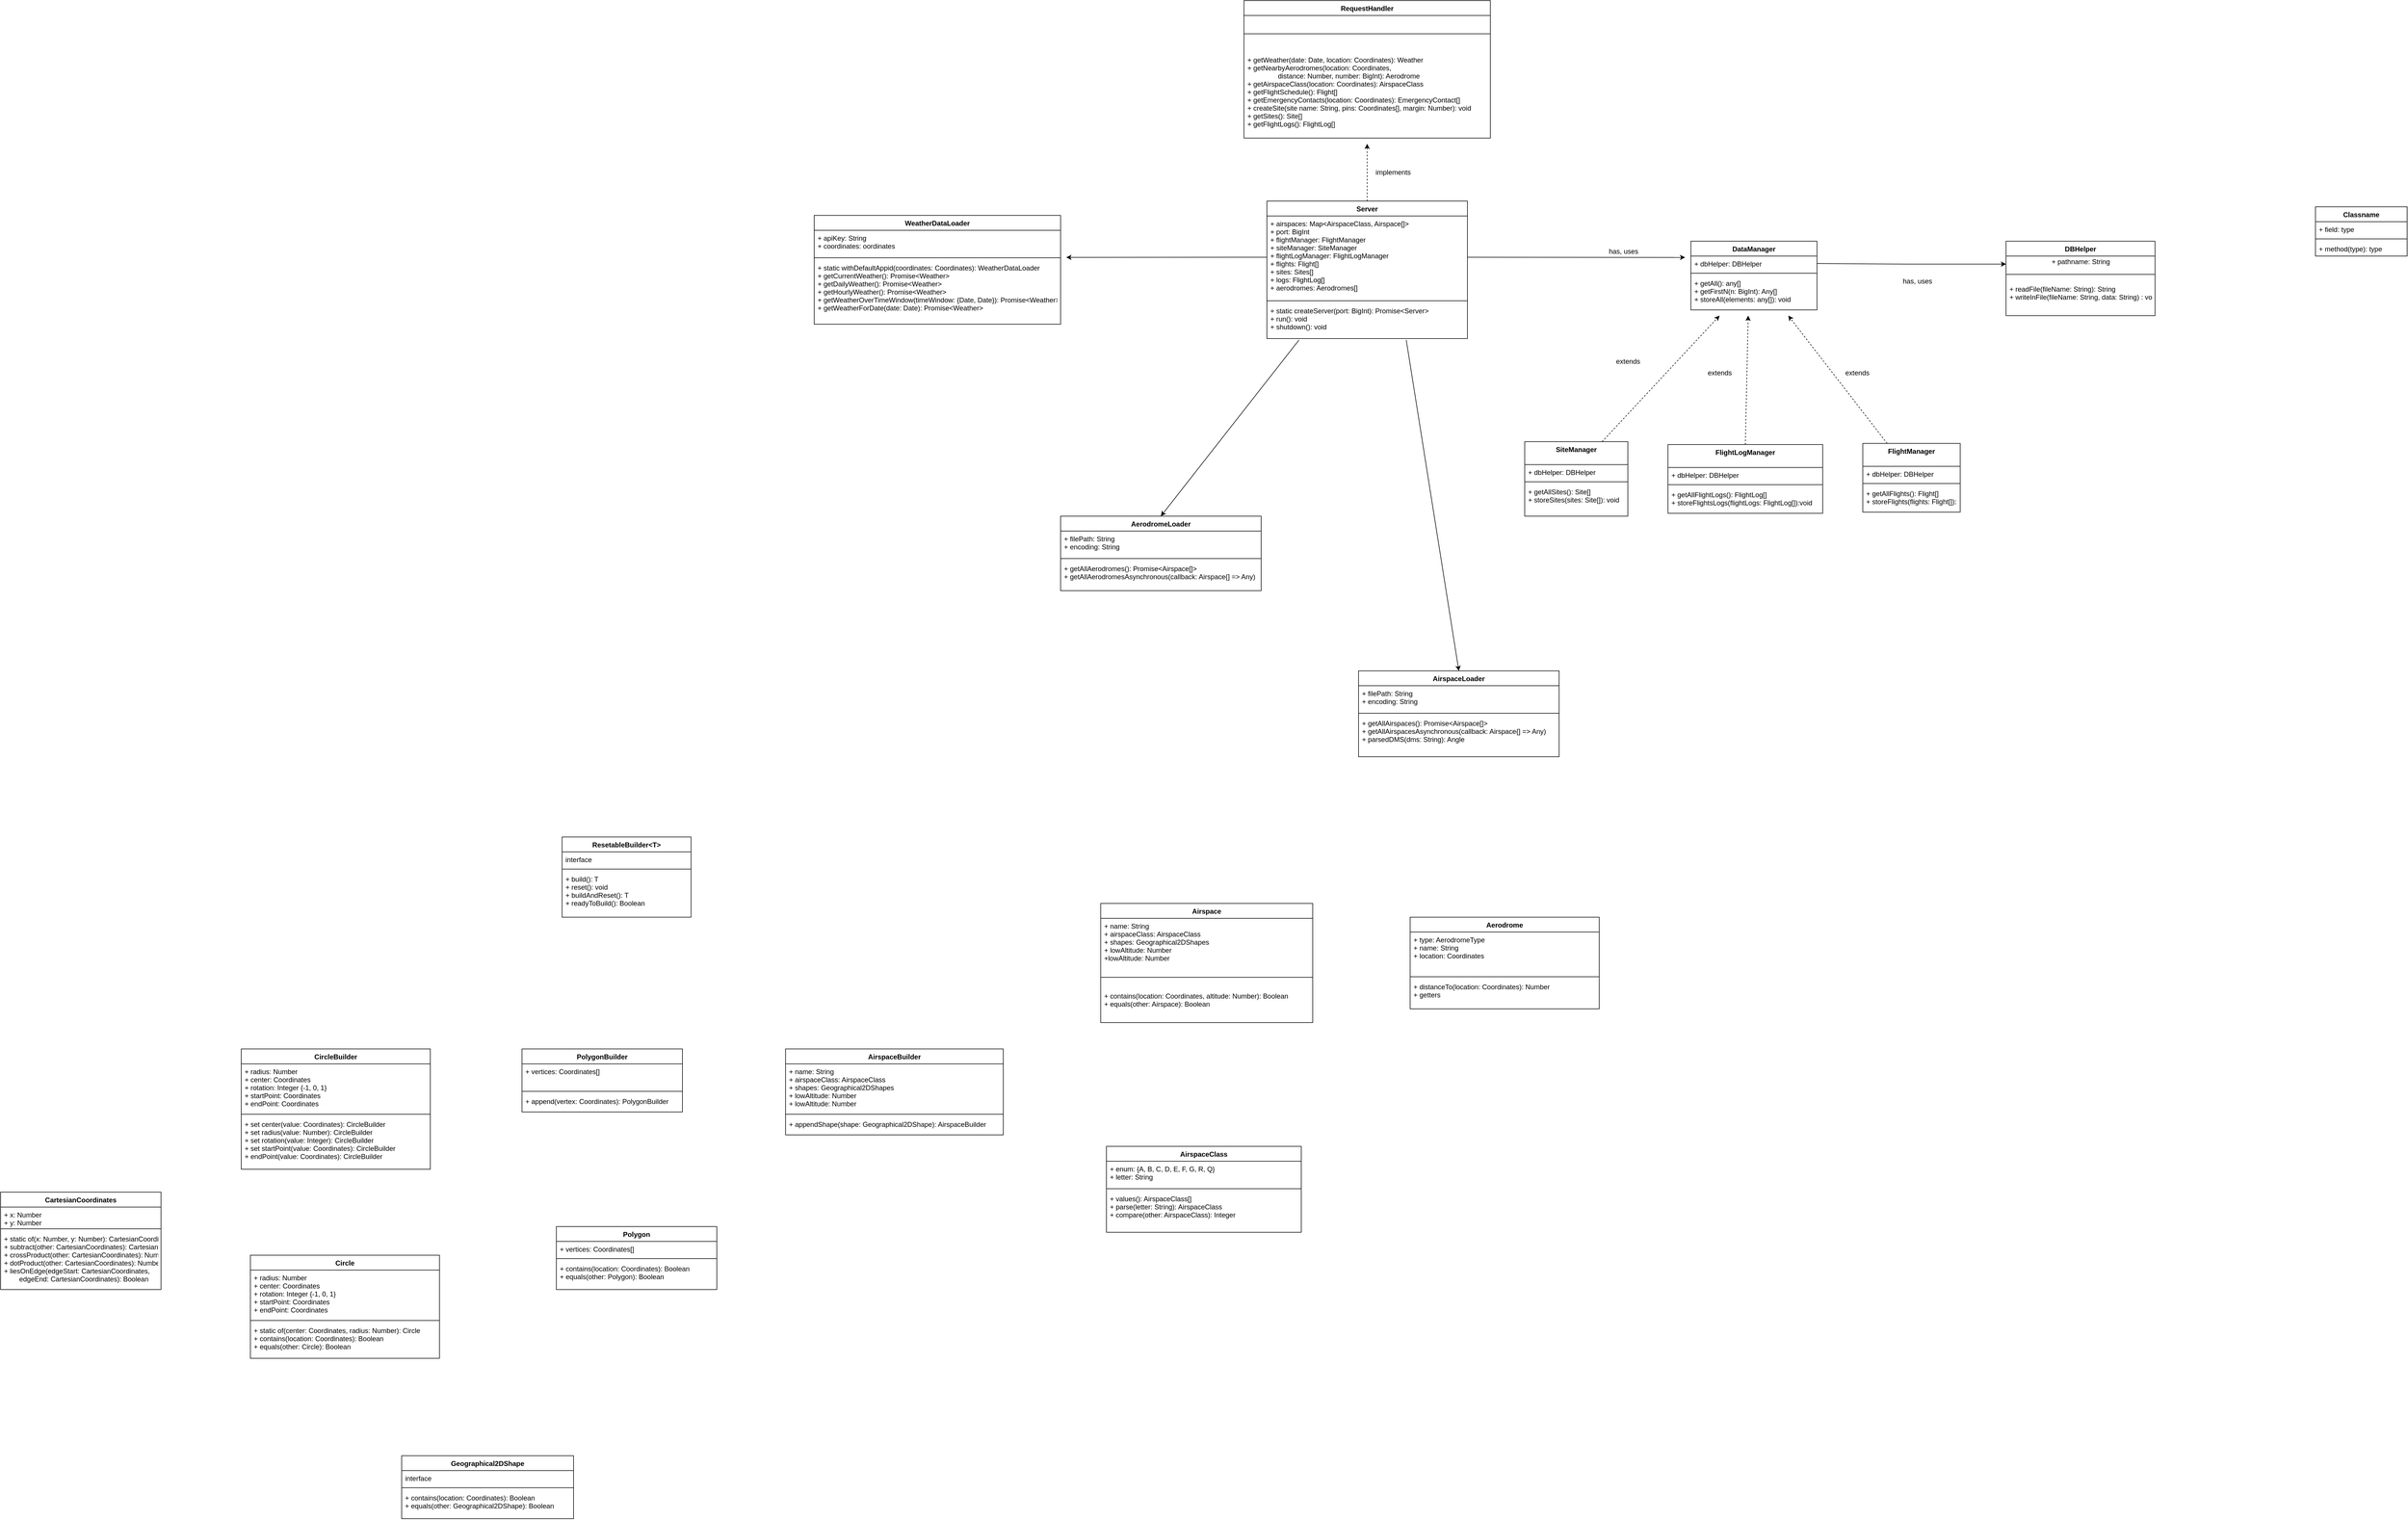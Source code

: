 <mxfile version="17.2.2" type="github">
  <diagram id="C5RBs43oDa-KdzZeNtuy" name="Page-1">
    <mxGraphModel dx="3255" dy="1136" grid="1" gridSize="10" guides="1" tooltips="1" connect="1" arrows="1" fold="1" page="1" pageScale="1" pageWidth="827" pageHeight="1169" math="0" shadow="0">
      <root>
        <mxCell id="WIyWlLk6GJQsqaUBKTNV-0" />
        <mxCell id="WIyWlLk6GJQsqaUBKTNV-1" parent="WIyWlLk6GJQsqaUBKTNV-0" />
        <mxCell id="lrnJ2G7k063MCXL8fDlo-37" value="RequestHandler" style="swimlane;fontStyle=1;align=center;verticalAlign=top;childLayout=stackLayout;horizontal=1;startSize=26;horizontalStack=0;resizeParent=1;resizeParentMax=0;resizeLast=0;collapsible=1;marginBottom=0;" vertex="1" parent="WIyWlLk6GJQsqaUBKTNV-1">
          <mxGeometry x="80" y="40" width="430" height="240" as="geometry" />
        </mxCell>
        <mxCell id="lrnJ2G7k063MCXL8fDlo-39" value="" style="line;strokeWidth=1;fillColor=none;align=left;verticalAlign=middle;spacingTop=-1;spacingLeft=3;spacingRight=3;rotatable=0;labelPosition=right;points=[];portConstraint=eastwest;" vertex="1" parent="lrnJ2G7k063MCXL8fDlo-37">
          <mxGeometry y="26" width="430" height="64" as="geometry" />
        </mxCell>
        <mxCell id="lrnJ2G7k063MCXL8fDlo-40" value="+ getWeather(date: Date, location: Coordinates): Weather&#xa;+ getNearbyAerodromes(location: Coordinates, &#xa;                distance: Number, number: BigInt): Aerodrome&#xa;+ getAirspaceClass(location: Coordinates): AirspaceClass&#xa;+ getFlightSchedule(): Flight[]&#xa;+ getEmergencyContacts(location: Coordinates): EmergencyContact[]&#xa;+ createSite(site name: String, pins: Coordinates[], margin: Number): void&#xa;+ getSites(): Site[]&#xa;+ getFlightLogs(): FlightLog[]" style="text;strokeColor=none;fillColor=none;align=left;verticalAlign=top;spacingLeft=4;spacingRight=4;overflow=hidden;rotatable=0;points=[[0,0.5],[1,0.5]];portConstraint=eastwest;" vertex="1" parent="lrnJ2G7k063MCXL8fDlo-37">
          <mxGeometry y="90" width="430" height="150" as="geometry" />
        </mxCell>
        <mxCell id="lrnJ2G7k063MCXL8fDlo-46" style="edgeStyle=orthogonalEdgeStyle;rounded=0;orthogonalLoop=1;jettySize=auto;html=1;exitX=0.5;exitY=0;exitDx=0;exitDy=0;dashed=1;" edge="1" parent="WIyWlLk6GJQsqaUBKTNV-1" source="lrnJ2G7k063MCXL8fDlo-41">
          <mxGeometry relative="1" as="geometry">
            <mxPoint x="295" y="290" as="targetPoint" />
          </mxGeometry>
        </mxCell>
        <mxCell id="lrnJ2G7k063MCXL8fDlo-41" value="Server" style="swimlane;fontStyle=1;align=center;verticalAlign=top;childLayout=stackLayout;horizontal=1;startSize=26;horizontalStack=0;resizeParent=1;resizeParentMax=0;resizeLast=0;collapsible=1;marginBottom=0;" vertex="1" parent="WIyWlLk6GJQsqaUBKTNV-1">
          <mxGeometry x="120" y="390" width="350" height="240" as="geometry" />
        </mxCell>
        <mxCell id="lrnJ2G7k063MCXL8fDlo-42" value="+ airspaces: Map&lt;AirspaceClass, Airspace[]&gt;&#xa;+ port: BigInt&#xa;+ flightManager: FlightManager&#xa;+ siteManager: SiteManager&#xa;+ flightLogManager: FlightLogManager&#xa;+ flights: Flight[]&#xa;+ sites: Sites[]&#xa;+ logs: FlightLog[]&#xa;+ aerodromes: Aerodromes[]" style="text;strokeColor=none;fillColor=none;align=left;verticalAlign=top;spacingLeft=4;spacingRight=4;overflow=hidden;rotatable=0;points=[[0,0.5],[1,0.5]];portConstraint=eastwest;" vertex="1" parent="lrnJ2G7k063MCXL8fDlo-41">
          <mxGeometry y="26" width="350" height="144" as="geometry" />
        </mxCell>
        <mxCell id="lrnJ2G7k063MCXL8fDlo-43" value="" style="line;strokeWidth=1;fillColor=none;align=left;verticalAlign=middle;spacingTop=-1;spacingLeft=3;spacingRight=3;rotatable=0;labelPosition=right;points=[];portConstraint=eastwest;" vertex="1" parent="lrnJ2G7k063MCXL8fDlo-41">
          <mxGeometry y="170" width="350" height="8" as="geometry" />
        </mxCell>
        <mxCell id="lrnJ2G7k063MCXL8fDlo-44" value="+ static createServer(port: BigInt): Promise&lt;Server&gt;&#xa;+ run(): void&#xa;+ shutdown(): void" style="text;strokeColor=none;fillColor=none;align=left;verticalAlign=top;spacingLeft=4;spacingRight=4;overflow=hidden;rotatable=0;points=[[0,0.5],[1,0.5]];portConstraint=eastwest;" vertex="1" parent="lrnJ2G7k063MCXL8fDlo-41">
          <mxGeometry y="178" width="350" height="62" as="geometry" />
        </mxCell>
        <mxCell id="lrnJ2G7k063MCXL8fDlo-47" value="implements" style="text;html=1;align=center;verticalAlign=middle;resizable=0;points=[];autosize=1;strokeColor=none;fillColor=none;" vertex="1" parent="WIyWlLk6GJQsqaUBKTNV-1">
          <mxGeometry x="300" y="330" width="80" height="20" as="geometry" />
        </mxCell>
        <mxCell id="lrnJ2G7k063MCXL8fDlo-101" style="edgeStyle=none;rounded=0;orthogonalLoop=1;jettySize=auto;html=1;exitX=0.75;exitY=0;exitDx=0;exitDy=0;elbow=vertical;dashed=1;" edge="1" parent="WIyWlLk6GJQsqaUBKTNV-1" source="lrnJ2G7k063MCXL8fDlo-48">
          <mxGeometry relative="1" as="geometry">
            <mxPoint x="910" y="590" as="targetPoint" />
          </mxGeometry>
        </mxCell>
        <mxCell id="lrnJ2G7k063MCXL8fDlo-48" value="SiteManager" style="swimlane;fontStyle=1;align=center;verticalAlign=top;childLayout=stackLayout;horizontal=1;startSize=40;horizontalStack=0;resizeParent=1;resizeParentMax=0;resizeLast=0;collapsible=1;marginBottom=0;" vertex="1" parent="WIyWlLk6GJQsqaUBKTNV-1">
          <mxGeometry x="570" y="810" width="180" height="130" as="geometry" />
        </mxCell>
        <mxCell id="lrnJ2G7k063MCXL8fDlo-49" value="+ dbHelper: DBHelper" style="text;strokeColor=none;fillColor=none;align=left;verticalAlign=top;spacingLeft=4;spacingRight=4;overflow=hidden;rotatable=0;points=[[0,0.5],[1,0.5]];portConstraint=eastwest;" vertex="1" parent="lrnJ2G7k063MCXL8fDlo-48">
          <mxGeometry y="40" width="180" height="26" as="geometry" />
        </mxCell>
        <mxCell id="lrnJ2G7k063MCXL8fDlo-50" value="" style="line;strokeWidth=1;fillColor=none;align=left;verticalAlign=middle;spacingTop=-1;spacingLeft=3;spacingRight=3;rotatable=0;labelPosition=right;points=[];portConstraint=eastwest;" vertex="1" parent="lrnJ2G7k063MCXL8fDlo-48">
          <mxGeometry y="66" width="180" height="8" as="geometry" />
        </mxCell>
        <mxCell id="lrnJ2G7k063MCXL8fDlo-51" value="+ getAllSites(): Site[]&#xa;+ storeSites(sites: Site[]): void" style="text;strokeColor=none;fillColor=none;align=left;verticalAlign=top;spacingLeft=4;spacingRight=4;overflow=hidden;rotatable=0;points=[[0,0.5],[1,0.5]];portConstraint=eastwest;" vertex="1" parent="lrnJ2G7k063MCXL8fDlo-48">
          <mxGeometry y="74" width="180" height="56" as="geometry" />
        </mxCell>
        <mxCell id="lrnJ2G7k063MCXL8fDlo-103" style="edgeStyle=none;rounded=0;orthogonalLoop=1;jettySize=auto;html=1;exitX=0.25;exitY=0;exitDx=0;exitDy=0;dashed=1;elbow=vertical;" edge="1" parent="WIyWlLk6GJQsqaUBKTNV-1" source="lrnJ2G7k063MCXL8fDlo-57">
          <mxGeometry relative="1" as="geometry">
            <mxPoint x="1030" y="590" as="targetPoint" />
          </mxGeometry>
        </mxCell>
        <mxCell id="lrnJ2G7k063MCXL8fDlo-57" value="FlightManager" style="swimlane;fontStyle=1;align=center;verticalAlign=top;childLayout=stackLayout;horizontal=1;startSize=40;horizontalStack=0;resizeParent=1;resizeParentMax=0;resizeLast=0;collapsible=1;marginBottom=0;" vertex="1" parent="WIyWlLk6GJQsqaUBKTNV-1">
          <mxGeometry x="1160" y="813" width="170" height="120" as="geometry" />
        </mxCell>
        <mxCell id="lrnJ2G7k063MCXL8fDlo-58" value="+ dbHelper: DBHelper" style="text;strokeColor=none;fillColor=none;align=left;verticalAlign=top;spacingLeft=4;spacingRight=4;overflow=hidden;rotatable=0;points=[[0,0.5],[1,0.5]];portConstraint=eastwest;" vertex="1" parent="lrnJ2G7k063MCXL8fDlo-57">
          <mxGeometry y="40" width="170" height="26" as="geometry" />
        </mxCell>
        <mxCell id="lrnJ2G7k063MCXL8fDlo-59" value="" style="line;strokeWidth=1;fillColor=none;align=left;verticalAlign=middle;spacingTop=-1;spacingLeft=3;spacingRight=3;rotatable=0;labelPosition=right;points=[];portConstraint=eastwest;" vertex="1" parent="lrnJ2G7k063MCXL8fDlo-57">
          <mxGeometry y="66" width="170" height="8" as="geometry" />
        </mxCell>
        <mxCell id="lrnJ2G7k063MCXL8fDlo-60" value="+ getAllFlights(): Flight[]&#xa;+ storeFlights(flights: Flight[]): void" style="text;strokeColor=none;fillColor=none;align=left;verticalAlign=top;spacingLeft=4;spacingRight=4;overflow=hidden;rotatable=0;points=[[0,0.5],[1,0.5]];portConstraint=eastwest;" vertex="1" parent="lrnJ2G7k063MCXL8fDlo-57">
          <mxGeometry y="74" width="170" height="46" as="geometry" />
        </mxCell>
        <mxCell id="lrnJ2G7k063MCXL8fDlo-102" style="edgeStyle=none;rounded=0;orthogonalLoop=1;jettySize=auto;html=1;exitX=0.5;exitY=0;exitDx=0;exitDy=0;dashed=1;elbow=vertical;" edge="1" parent="WIyWlLk6GJQsqaUBKTNV-1" source="lrnJ2G7k063MCXL8fDlo-63">
          <mxGeometry relative="1" as="geometry">
            <mxPoint x="960" y="590" as="targetPoint" />
          </mxGeometry>
        </mxCell>
        <mxCell id="lrnJ2G7k063MCXL8fDlo-63" value="FlightLogManager" style="swimlane;fontStyle=1;align=center;verticalAlign=top;childLayout=stackLayout;horizontal=1;startSize=40;horizontalStack=0;resizeParent=1;resizeParentMax=0;resizeLast=0;collapsible=1;marginBottom=0;" vertex="1" parent="WIyWlLk6GJQsqaUBKTNV-1">
          <mxGeometry x="820" y="815" width="270" height="120" as="geometry" />
        </mxCell>
        <mxCell id="lrnJ2G7k063MCXL8fDlo-64" value="+ dbHelper: DBHelper" style="text;strokeColor=none;fillColor=none;align=left;verticalAlign=top;spacingLeft=4;spacingRight=4;overflow=hidden;rotatable=0;points=[[0,0.5],[1,0.5]];portConstraint=eastwest;" vertex="1" parent="lrnJ2G7k063MCXL8fDlo-63">
          <mxGeometry y="40" width="270" height="26" as="geometry" />
        </mxCell>
        <mxCell id="lrnJ2G7k063MCXL8fDlo-65" value="" style="line;strokeWidth=1;fillColor=none;align=left;verticalAlign=middle;spacingTop=-1;spacingLeft=3;spacingRight=3;rotatable=0;labelPosition=right;points=[];portConstraint=eastwest;" vertex="1" parent="lrnJ2G7k063MCXL8fDlo-63">
          <mxGeometry y="66" width="270" height="8" as="geometry" />
        </mxCell>
        <mxCell id="lrnJ2G7k063MCXL8fDlo-66" value="+ getAllFlightLogs(): FlightLog[]&#xa;+ storeFlightsLogs(flightLogs: FlightLog[]):void" style="text;strokeColor=none;fillColor=none;align=left;verticalAlign=top;spacingLeft=4;spacingRight=4;overflow=hidden;rotatable=0;points=[[0,0.5],[1,0.5]];portConstraint=eastwest;" vertex="1" parent="lrnJ2G7k063MCXL8fDlo-63">
          <mxGeometry y="74" width="270" height="46" as="geometry" />
        </mxCell>
        <mxCell id="lrnJ2G7k063MCXL8fDlo-81" value="DBHelper" style="swimlane;fontStyle=1;align=center;verticalAlign=top;childLayout=stackLayout;horizontal=1;startSize=26;horizontalStack=0;resizeParent=1;resizeParentMax=0;resizeLast=0;collapsible=1;marginBottom=0;" vertex="1" parent="WIyWlLk6GJQsqaUBKTNV-1">
          <mxGeometry x="1410" y="460" width="260" height="130" as="geometry" />
        </mxCell>
        <mxCell id="lrnJ2G7k063MCXL8fDlo-125" value="+ pathname: String" style="text;html=1;align=center;verticalAlign=middle;resizable=0;points=[];autosize=1;strokeColor=none;fillColor=none;" vertex="1" parent="lrnJ2G7k063MCXL8fDlo-81">
          <mxGeometry y="26" width="260" height="20" as="geometry" />
        </mxCell>
        <mxCell id="lrnJ2G7k063MCXL8fDlo-83" value="" style="line;strokeWidth=1;fillColor=none;align=left;verticalAlign=middle;spacingTop=-1;spacingLeft=3;spacingRight=3;rotatable=0;labelPosition=right;points=[];portConstraint=eastwest;" vertex="1" parent="lrnJ2G7k063MCXL8fDlo-81">
          <mxGeometry y="46" width="260" height="24" as="geometry" />
        </mxCell>
        <mxCell id="lrnJ2G7k063MCXL8fDlo-84" value="+ readFile(fileName: String): String&#xa;+ writeInFile(fileName: String, data: String) : void" style="text;strokeColor=none;fillColor=none;align=left;verticalAlign=top;spacingLeft=4;spacingRight=4;overflow=hidden;rotatable=0;points=[[0,0.5],[1,0.5]];portConstraint=eastwest;" vertex="1" parent="lrnJ2G7k063MCXL8fDlo-81">
          <mxGeometry y="70" width="260" height="60" as="geometry" />
        </mxCell>
        <mxCell id="lrnJ2G7k063MCXL8fDlo-89" value="has, uses" style="text;html=1;align=center;verticalAlign=middle;resizable=0;points=[];autosize=1;strokeColor=none;fillColor=none;" vertex="1" parent="WIyWlLk6GJQsqaUBKTNV-1">
          <mxGeometry x="1220" y="520" width="70" height="20" as="geometry" />
        </mxCell>
        <mxCell id="lrnJ2G7k063MCXL8fDlo-95" value="DataManager" style="swimlane;fontStyle=1;align=center;verticalAlign=top;childLayout=stackLayout;horizontal=1;startSize=26;horizontalStack=0;resizeParent=1;resizeParentMax=0;resizeLast=0;collapsible=1;marginBottom=0;" vertex="1" parent="WIyWlLk6GJQsqaUBKTNV-1">
          <mxGeometry x="860" y="460" width="220" height="120" as="geometry" />
        </mxCell>
        <mxCell id="lrnJ2G7k063MCXL8fDlo-96" value="+ dbHelper: DBHelper" style="text;strokeColor=none;fillColor=none;align=left;verticalAlign=top;spacingLeft=4;spacingRight=4;overflow=hidden;rotatable=0;points=[[0,0.5],[1,0.5]];portConstraint=eastwest;" vertex="1" parent="lrnJ2G7k063MCXL8fDlo-95">
          <mxGeometry y="26" width="220" height="26" as="geometry" />
        </mxCell>
        <mxCell id="lrnJ2G7k063MCXL8fDlo-97" value="" style="line;strokeWidth=1;fillColor=none;align=left;verticalAlign=middle;spacingTop=-1;spacingLeft=3;spacingRight=3;rotatable=0;labelPosition=right;points=[];portConstraint=eastwest;" vertex="1" parent="lrnJ2G7k063MCXL8fDlo-95">
          <mxGeometry y="52" width="220" height="8" as="geometry" />
        </mxCell>
        <mxCell id="lrnJ2G7k063MCXL8fDlo-98" value="+ getAll(): any[]&#xa;+ getFirstN(n: BigInt): Any[]&#xa;+ storeAll(elements: any[]): void" style="text;strokeColor=none;fillColor=none;align=left;verticalAlign=top;spacingLeft=4;spacingRight=4;overflow=hidden;rotatable=0;points=[[0,0.5],[1,0.5]];portConstraint=eastwest;" vertex="1" parent="lrnJ2G7k063MCXL8fDlo-95">
          <mxGeometry y="60" width="220" height="60" as="geometry" />
        </mxCell>
        <mxCell id="lrnJ2G7k063MCXL8fDlo-99" style="edgeStyle=none;rounded=0;orthogonalLoop=1;jettySize=auto;html=1;exitX=1;exitY=0.5;exitDx=0;exitDy=0;elbow=vertical;" edge="1" parent="WIyWlLk6GJQsqaUBKTNV-1" source="lrnJ2G7k063MCXL8fDlo-42">
          <mxGeometry relative="1" as="geometry">
            <mxPoint x="850" y="488.333" as="targetPoint" />
            <mxPoint x="610" y="488" as="sourcePoint" />
          </mxGeometry>
        </mxCell>
        <mxCell id="lrnJ2G7k063MCXL8fDlo-100" value="has, uses" style="text;html=1;align=center;verticalAlign=middle;resizable=0;points=[];autosize=1;strokeColor=none;fillColor=none;" vertex="1" parent="WIyWlLk6GJQsqaUBKTNV-1">
          <mxGeometry x="707" y="468" width="70" height="20" as="geometry" />
        </mxCell>
        <mxCell id="lrnJ2G7k063MCXL8fDlo-104" value="extends" style="text;html=1;align=center;verticalAlign=middle;resizable=0;points=[];autosize=1;strokeColor=none;fillColor=none;" vertex="1" parent="WIyWlLk6GJQsqaUBKTNV-1">
          <mxGeometry x="720" y="660" width="60" height="20" as="geometry" />
        </mxCell>
        <mxCell id="lrnJ2G7k063MCXL8fDlo-107" value="extends" style="text;html=1;align=center;verticalAlign=middle;resizable=0;points=[];autosize=1;strokeColor=none;fillColor=none;" vertex="1" parent="WIyWlLk6GJQsqaUBKTNV-1">
          <mxGeometry x="880" y="680" width="60" height="20" as="geometry" />
        </mxCell>
        <mxCell id="lrnJ2G7k063MCXL8fDlo-108" value="extends" style="text;html=1;align=center;verticalAlign=middle;resizable=0;points=[];autosize=1;strokeColor=none;fillColor=none;" vertex="1" parent="WIyWlLk6GJQsqaUBKTNV-1">
          <mxGeometry x="1120" y="680" width="60" height="20" as="geometry" />
        </mxCell>
        <mxCell id="lrnJ2G7k063MCXL8fDlo-109" style="edgeStyle=none;rounded=0;orthogonalLoop=1;jettySize=auto;html=1;exitX=1;exitY=0.5;exitDx=0;exitDy=0;elbow=vertical;" edge="1" parent="WIyWlLk6GJQsqaUBKTNV-1" source="lrnJ2G7k063MCXL8fDlo-96">
          <mxGeometry relative="1" as="geometry">
            <mxPoint x="1410" y="500" as="targetPoint" />
            <Array as="points">
              <mxPoint x="1240" y="500" />
            </Array>
          </mxGeometry>
        </mxCell>
        <mxCell id="lrnJ2G7k063MCXL8fDlo-112" value="Classname" style="swimlane;fontStyle=1;align=center;verticalAlign=top;childLayout=stackLayout;horizontal=1;startSize=26;horizontalStack=0;resizeParent=1;resizeParentMax=0;resizeLast=0;collapsible=1;marginBottom=0;" vertex="1" parent="WIyWlLk6GJQsqaUBKTNV-1">
          <mxGeometry x="1950" y="400" width="160" height="86" as="geometry" />
        </mxCell>
        <mxCell id="lrnJ2G7k063MCXL8fDlo-113" value="+ field: type" style="text;strokeColor=none;fillColor=none;align=left;verticalAlign=top;spacingLeft=4;spacingRight=4;overflow=hidden;rotatable=0;points=[[0,0.5],[1,0.5]];portConstraint=eastwest;" vertex="1" parent="lrnJ2G7k063MCXL8fDlo-112">
          <mxGeometry y="26" width="160" height="26" as="geometry" />
        </mxCell>
        <mxCell id="lrnJ2G7k063MCXL8fDlo-114" value="" style="line;strokeWidth=1;fillColor=none;align=left;verticalAlign=middle;spacingTop=-1;spacingLeft=3;spacingRight=3;rotatable=0;labelPosition=right;points=[];portConstraint=eastwest;" vertex="1" parent="lrnJ2G7k063MCXL8fDlo-112">
          <mxGeometry y="52" width="160" height="8" as="geometry" />
        </mxCell>
        <mxCell id="lrnJ2G7k063MCXL8fDlo-115" value="+ method(type): type" style="text;strokeColor=none;fillColor=none;align=left;verticalAlign=top;spacingLeft=4;spacingRight=4;overflow=hidden;rotatable=0;points=[[0,0.5],[1,0.5]];portConstraint=eastwest;" vertex="1" parent="lrnJ2G7k063MCXL8fDlo-112">
          <mxGeometry y="60" width="160" height="26" as="geometry" />
        </mxCell>
        <mxCell id="lrnJ2G7k063MCXL8fDlo-120" style="edgeStyle=none;rounded=0;orthogonalLoop=1;jettySize=auto;html=1;exitX=0.695;exitY=1.041;exitDx=0;exitDy=0;elbow=vertical;exitPerimeter=0;entryX=0.5;entryY=0;entryDx=0;entryDy=0;" edge="1" parent="WIyWlLk6GJQsqaUBKTNV-1" source="lrnJ2G7k063MCXL8fDlo-44" target="lrnJ2G7k063MCXL8fDlo-116">
          <mxGeometry relative="1" as="geometry">
            <mxPoint x="250" y="1110" as="targetPoint" />
          </mxGeometry>
        </mxCell>
        <mxCell id="lrnJ2G7k063MCXL8fDlo-116" value="AirspaceLoader" style="swimlane;fontStyle=1;align=center;verticalAlign=top;childLayout=stackLayout;horizontal=1;startSize=26;horizontalStack=0;resizeParent=1;resizeParentMax=0;resizeLast=0;collapsible=1;marginBottom=0;" vertex="1" parent="WIyWlLk6GJQsqaUBKTNV-1">
          <mxGeometry x="280" y="1210" width="350" height="150" as="geometry" />
        </mxCell>
        <mxCell id="lrnJ2G7k063MCXL8fDlo-117" value="+ filePath: String&#xa;+ encoding: String" style="text;strokeColor=none;fillColor=none;align=left;verticalAlign=top;spacingLeft=4;spacingRight=4;overflow=hidden;rotatable=0;points=[[0,0.5],[1,0.5]];portConstraint=eastwest;" vertex="1" parent="lrnJ2G7k063MCXL8fDlo-116">
          <mxGeometry y="26" width="350" height="44" as="geometry" />
        </mxCell>
        <mxCell id="lrnJ2G7k063MCXL8fDlo-118" value="" style="line;strokeWidth=1;fillColor=none;align=left;verticalAlign=middle;spacingTop=-1;spacingLeft=3;spacingRight=3;rotatable=0;labelPosition=right;points=[];portConstraint=eastwest;" vertex="1" parent="lrnJ2G7k063MCXL8fDlo-116">
          <mxGeometry y="70" width="350" height="8" as="geometry" />
        </mxCell>
        <mxCell id="lrnJ2G7k063MCXL8fDlo-119" value="+ getAllAirspaces(): Promise&lt;Airspace[]&gt;&#xa;+ getAllAirspacesAsynchronous(callback: Airspace{] =&gt; Any)&#xa;+ parsedDMS(dms: String): Angle" style="text;strokeColor=none;fillColor=none;align=left;verticalAlign=top;spacingLeft=4;spacingRight=4;overflow=hidden;rotatable=0;points=[[0,0.5],[1,0.5]];portConstraint=eastwest;" vertex="1" parent="lrnJ2G7k063MCXL8fDlo-116">
          <mxGeometry y="78" width="350" height="72" as="geometry" />
        </mxCell>
        <mxCell id="lrnJ2G7k063MCXL8fDlo-126" style="edgeStyle=none;rounded=0;orthogonalLoop=1;jettySize=auto;html=1;exitX=0.16;exitY=1.041;exitDx=0;exitDy=0;elbow=vertical;exitPerimeter=0;entryX=0.5;entryY=0;entryDx=0;entryDy=0;" edge="1" parent="WIyWlLk6GJQsqaUBKTNV-1" source="lrnJ2G7k063MCXL8fDlo-44" target="lrnJ2G7k063MCXL8fDlo-121">
          <mxGeometry relative="1" as="geometry">
            <mxPoint x="120" y="950" as="targetPoint" />
          </mxGeometry>
        </mxCell>
        <mxCell id="lrnJ2G7k063MCXL8fDlo-121" value="AerodromeLoader" style="swimlane;fontStyle=1;align=center;verticalAlign=top;childLayout=stackLayout;horizontal=1;startSize=26;horizontalStack=0;resizeParent=1;resizeParentMax=0;resizeLast=0;collapsible=1;marginBottom=0;" vertex="1" parent="WIyWlLk6GJQsqaUBKTNV-1">
          <mxGeometry x="-240" y="940" width="350" height="130" as="geometry" />
        </mxCell>
        <mxCell id="lrnJ2G7k063MCXL8fDlo-122" value="+ filePath: String&#xa;+ encoding: String" style="text;strokeColor=none;fillColor=none;align=left;verticalAlign=top;spacingLeft=4;spacingRight=4;overflow=hidden;rotatable=0;points=[[0,0.5],[1,0.5]];portConstraint=eastwest;" vertex="1" parent="lrnJ2G7k063MCXL8fDlo-121">
          <mxGeometry y="26" width="350" height="44" as="geometry" />
        </mxCell>
        <mxCell id="lrnJ2G7k063MCXL8fDlo-123" value="" style="line;strokeWidth=1;fillColor=none;align=left;verticalAlign=middle;spacingTop=-1;spacingLeft=3;spacingRight=3;rotatable=0;labelPosition=right;points=[];portConstraint=eastwest;" vertex="1" parent="lrnJ2G7k063MCXL8fDlo-121">
          <mxGeometry y="70" width="350" height="8" as="geometry" />
        </mxCell>
        <mxCell id="lrnJ2G7k063MCXL8fDlo-124" value="+ getAllAerodromes(): Promise&lt;Airspace[]&gt;&#xa;+ getAllAerodromesAsynchronous(callback: Airspace{] =&gt; Any)" style="text;strokeColor=none;fillColor=none;align=left;verticalAlign=top;spacingLeft=4;spacingRight=4;overflow=hidden;rotatable=0;points=[[0,0.5],[1,0.5]];portConstraint=eastwest;" vertex="1" parent="lrnJ2G7k063MCXL8fDlo-121">
          <mxGeometry y="78" width="350" height="52" as="geometry" />
        </mxCell>
        <mxCell id="lrnJ2G7k063MCXL8fDlo-127" value="WeatherDataLoader" style="swimlane;fontStyle=1;align=center;verticalAlign=top;childLayout=stackLayout;horizontal=1;startSize=26;horizontalStack=0;resizeParent=1;resizeParentMax=0;resizeLast=0;collapsible=1;marginBottom=0;" vertex="1" parent="WIyWlLk6GJQsqaUBKTNV-1">
          <mxGeometry x="-670" y="415" width="430" height="190" as="geometry" />
        </mxCell>
        <mxCell id="lrnJ2G7k063MCXL8fDlo-128" value="+ apiKey: String&#xa;+ coordinates: oordinates" style="text;strokeColor=none;fillColor=none;align=left;verticalAlign=top;spacingLeft=4;spacingRight=4;overflow=hidden;rotatable=0;points=[[0,0.5],[1,0.5]];portConstraint=eastwest;" vertex="1" parent="lrnJ2G7k063MCXL8fDlo-127">
          <mxGeometry y="26" width="430" height="44" as="geometry" />
        </mxCell>
        <mxCell id="lrnJ2G7k063MCXL8fDlo-129" value="" style="line;strokeWidth=1;fillColor=none;align=left;verticalAlign=middle;spacingTop=-1;spacingLeft=3;spacingRight=3;rotatable=0;labelPosition=right;points=[];portConstraint=eastwest;" vertex="1" parent="lrnJ2G7k063MCXL8fDlo-127">
          <mxGeometry y="70" width="430" height="8" as="geometry" />
        </mxCell>
        <mxCell id="lrnJ2G7k063MCXL8fDlo-130" value="+ static withDefaultAppid(coordinates: Coordinates): WeatherDataLoader&#xa;+ getCurrentWeather(): Promise&lt;Weather&gt;&#xa;+ getDailyWeather(): Promise&lt;Weather&gt;&#xa;+ getHourlyWeather(): Promise&lt;Weather&gt;&#xa;+ getWeatherOverTimeWindow(timeWindow: {Date, Date}): Promise&lt;Weather&gt;&#xa;+ getWeatherForDate(date: Date): Promise&lt;Weather&gt;&#xa;" style="text;strokeColor=none;fillColor=none;align=left;verticalAlign=top;spacingLeft=4;spacingRight=4;overflow=hidden;rotatable=0;points=[[0,0.5],[1,0.5]];portConstraint=eastwest;" vertex="1" parent="lrnJ2G7k063MCXL8fDlo-127">
          <mxGeometry y="78" width="430" height="112" as="geometry" />
        </mxCell>
        <mxCell id="lrnJ2G7k063MCXL8fDlo-131" style="edgeStyle=none;rounded=0;orthogonalLoop=1;jettySize=auto;html=1;exitX=0;exitY=0.5;exitDx=0;exitDy=0;entryX=1.023;entryY=-0.042;entryDx=0;entryDy=0;entryPerimeter=0;elbow=vertical;" edge="1" parent="WIyWlLk6GJQsqaUBKTNV-1" source="lrnJ2G7k063MCXL8fDlo-42" target="lrnJ2G7k063MCXL8fDlo-130">
          <mxGeometry relative="1" as="geometry" />
        </mxCell>
        <mxCell id="lrnJ2G7k063MCXL8fDlo-132" value="Aerodrome" style="swimlane;fontStyle=1;align=center;verticalAlign=top;childLayout=stackLayout;horizontal=1;startSize=26;horizontalStack=0;resizeParent=1;resizeParentMax=0;resizeLast=0;collapsible=1;marginBottom=0;" vertex="1" parent="WIyWlLk6GJQsqaUBKTNV-1">
          <mxGeometry x="370" y="1640" width="330" height="160" as="geometry" />
        </mxCell>
        <mxCell id="lrnJ2G7k063MCXL8fDlo-133" value="+ type: AerodromeType&#xa;+ name: String&#xa;+ location: Coordinates" style="text;strokeColor=none;fillColor=none;align=left;verticalAlign=top;spacingLeft=4;spacingRight=4;overflow=hidden;rotatable=0;points=[[0,0.5],[1,0.5]];portConstraint=eastwest;" vertex="1" parent="lrnJ2G7k063MCXL8fDlo-132">
          <mxGeometry y="26" width="330" height="74" as="geometry" />
        </mxCell>
        <mxCell id="lrnJ2G7k063MCXL8fDlo-134" value="" style="line;strokeWidth=1;fillColor=none;align=left;verticalAlign=middle;spacingTop=-1;spacingLeft=3;spacingRight=3;rotatable=0;labelPosition=right;points=[];portConstraint=eastwest;" vertex="1" parent="lrnJ2G7k063MCXL8fDlo-132">
          <mxGeometry y="100" width="330" height="8" as="geometry" />
        </mxCell>
        <mxCell id="lrnJ2G7k063MCXL8fDlo-135" value="+ distanceTo(location: Coordinates): Number&#xa;+ getters" style="text;strokeColor=none;fillColor=none;align=left;verticalAlign=top;spacingLeft=4;spacingRight=4;overflow=hidden;rotatable=0;points=[[0,0.5],[1,0.5]];portConstraint=eastwest;" vertex="1" parent="lrnJ2G7k063MCXL8fDlo-132">
          <mxGeometry y="108" width="330" height="52" as="geometry" />
        </mxCell>
        <mxCell id="lrnJ2G7k063MCXL8fDlo-136" value="Airspace" style="swimlane;fontStyle=1;align=center;verticalAlign=top;childLayout=stackLayout;horizontal=1;startSize=26;horizontalStack=0;resizeParent=1;resizeParentMax=0;resizeLast=0;collapsible=1;marginBottom=0;" vertex="1" parent="WIyWlLk6GJQsqaUBKTNV-1">
          <mxGeometry x="-170" y="1616" width="370" height="208" as="geometry" />
        </mxCell>
        <mxCell id="lrnJ2G7k063MCXL8fDlo-137" value="+ name: String&#xa;+ airspaceClass: AirspaceClass&#xa;+ shapes: Geographical2DShapes&#xa;+ lowAltitude: Number&#xa;+lowAltitude: Number" style="text;strokeColor=none;fillColor=none;align=left;verticalAlign=top;spacingLeft=4;spacingRight=4;overflow=hidden;rotatable=0;points=[[0,0.5],[1,0.5]];portConstraint=eastwest;" vertex="1" parent="lrnJ2G7k063MCXL8fDlo-136">
          <mxGeometry y="26" width="370" height="84" as="geometry" />
        </mxCell>
        <mxCell id="lrnJ2G7k063MCXL8fDlo-138" value="" style="line;strokeWidth=1;fillColor=none;align=left;verticalAlign=middle;spacingTop=-1;spacingLeft=3;spacingRight=3;rotatable=0;labelPosition=right;points=[];portConstraint=eastwest;" vertex="1" parent="lrnJ2G7k063MCXL8fDlo-136">
          <mxGeometry y="110" width="370" height="38" as="geometry" />
        </mxCell>
        <mxCell id="lrnJ2G7k063MCXL8fDlo-139" value="+ contains(location: Coordinates, altitude: Number): Boolean&#xa;+ equals(other: Airspace): Boolean" style="text;strokeColor=none;fillColor=none;align=left;verticalAlign=top;spacingLeft=4;spacingRight=4;overflow=hidden;rotatable=0;points=[[0,0.5],[1,0.5]];portConstraint=eastwest;" vertex="1" parent="lrnJ2G7k063MCXL8fDlo-136">
          <mxGeometry y="148" width="370" height="60" as="geometry" />
        </mxCell>
        <mxCell id="lrnJ2G7k063MCXL8fDlo-140" value="AirspaceClass" style="swimlane;fontStyle=1;align=center;verticalAlign=top;childLayout=stackLayout;horizontal=1;startSize=26;horizontalStack=0;resizeParent=1;resizeParentMax=0;resizeLast=0;collapsible=1;marginBottom=0;" vertex="1" parent="WIyWlLk6GJQsqaUBKTNV-1">
          <mxGeometry x="-160" y="2040" width="340" height="150" as="geometry" />
        </mxCell>
        <mxCell id="lrnJ2G7k063MCXL8fDlo-141" value="+ enum: {A, B, C, D, E, F, G, R, Q}&#xa;+ letter: String" style="text;strokeColor=none;fillColor=none;align=left;verticalAlign=top;spacingLeft=4;spacingRight=4;overflow=hidden;rotatable=0;points=[[0,0.5],[1,0.5]];portConstraint=eastwest;" vertex="1" parent="lrnJ2G7k063MCXL8fDlo-140">
          <mxGeometry y="26" width="340" height="44" as="geometry" />
        </mxCell>
        <mxCell id="lrnJ2G7k063MCXL8fDlo-142" value="" style="line;strokeWidth=1;fillColor=none;align=left;verticalAlign=middle;spacingTop=-1;spacingLeft=3;spacingRight=3;rotatable=0;labelPosition=right;points=[];portConstraint=eastwest;" vertex="1" parent="lrnJ2G7k063MCXL8fDlo-140">
          <mxGeometry y="70" width="340" height="8" as="geometry" />
        </mxCell>
        <mxCell id="lrnJ2G7k063MCXL8fDlo-143" value="+ values(): AirspaceClass[]&#xa;+ parse(letter: String): AirspaceClass&#xa;+ compare(other: AirspaceClass): Integer" style="text;strokeColor=none;fillColor=none;align=left;verticalAlign=top;spacingLeft=4;spacingRight=4;overflow=hidden;rotatable=0;points=[[0,0.5],[1,0.5]];portConstraint=eastwest;" vertex="1" parent="lrnJ2G7k063MCXL8fDlo-140">
          <mxGeometry y="78" width="340" height="72" as="geometry" />
        </mxCell>
        <mxCell id="lrnJ2G7k063MCXL8fDlo-144" value="AirspaceBuilder" style="swimlane;fontStyle=1;align=center;verticalAlign=top;childLayout=stackLayout;horizontal=1;startSize=26;horizontalStack=0;resizeParent=1;resizeParentMax=0;resizeLast=0;collapsible=1;marginBottom=0;" vertex="1" parent="WIyWlLk6GJQsqaUBKTNV-1">
          <mxGeometry x="-720" y="1870" width="380" height="150" as="geometry" />
        </mxCell>
        <mxCell id="lrnJ2G7k063MCXL8fDlo-145" value="+ name: String&#xa;+ airspaceClass: AirspaceClass&#xa;+ shapes: Geographical2DShapes&#xa;+ lowAltitude: Number&#xa;+ lowAltitude: Number" style="text;strokeColor=none;fillColor=none;align=left;verticalAlign=top;spacingLeft=4;spacingRight=4;overflow=hidden;rotatable=0;points=[[0,0.5],[1,0.5]];portConstraint=eastwest;" vertex="1" parent="lrnJ2G7k063MCXL8fDlo-144">
          <mxGeometry y="26" width="380" height="84" as="geometry" />
        </mxCell>
        <mxCell id="lrnJ2G7k063MCXL8fDlo-146" value="" style="line;strokeWidth=1;fillColor=none;align=left;verticalAlign=middle;spacingTop=-1;spacingLeft=3;spacingRight=3;rotatable=0;labelPosition=right;points=[];portConstraint=eastwest;" vertex="1" parent="lrnJ2G7k063MCXL8fDlo-144">
          <mxGeometry y="110" width="380" height="8" as="geometry" />
        </mxCell>
        <mxCell id="lrnJ2G7k063MCXL8fDlo-147" value="+ appendShape(shape: Geographical2DShape): AirspaceBuilder&#xa;" style="text;strokeColor=none;fillColor=none;align=left;verticalAlign=top;spacingLeft=4;spacingRight=4;overflow=hidden;rotatable=0;points=[[0,0.5],[1,0.5]];portConstraint=eastwest;" vertex="1" parent="lrnJ2G7k063MCXL8fDlo-144">
          <mxGeometry y="118" width="380" height="32" as="geometry" />
        </mxCell>
        <mxCell id="lrnJ2G7k063MCXL8fDlo-148" value="ResetableBuilder&lt;T&gt;" style="swimlane;fontStyle=1;align=center;verticalAlign=top;childLayout=stackLayout;horizontal=1;startSize=26;horizontalStack=0;resizeParent=1;resizeParentMax=0;resizeLast=0;collapsible=1;marginBottom=0;" vertex="1" parent="WIyWlLk6GJQsqaUBKTNV-1">
          <mxGeometry x="-1110" y="1500" width="225" height="140" as="geometry" />
        </mxCell>
        <mxCell id="lrnJ2G7k063MCXL8fDlo-149" value="interface" style="text;strokeColor=none;fillColor=none;align=left;verticalAlign=top;spacingLeft=4;spacingRight=4;overflow=hidden;rotatable=0;points=[[0,0.5],[1,0.5]];portConstraint=eastwest;" vertex="1" parent="lrnJ2G7k063MCXL8fDlo-148">
          <mxGeometry y="26" width="225" height="26" as="geometry" />
        </mxCell>
        <mxCell id="lrnJ2G7k063MCXL8fDlo-150" value="" style="line;strokeWidth=1;fillColor=none;align=left;verticalAlign=middle;spacingTop=-1;spacingLeft=3;spacingRight=3;rotatable=0;labelPosition=right;points=[];portConstraint=eastwest;" vertex="1" parent="lrnJ2G7k063MCXL8fDlo-148">
          <mxGeometry y="52" width="225" height="8" as="geometry" />
        </mxCell>
        <mxCell id="lrnJ2G7k063MCXL8fDlo-151" value="+ build(): T&#xa;+ reset(): void&#xa;+ buildAndReset(): T&#xa;+ readyToBuild(): Boolean" style="text;strokeColor=none;fillColor=none;align=left;verticalAlign=top;spacingLeft=4;spacingRight=4;overflow=hidden;rotatable=0;points=[[0,0.5],[1,0.5]];portConstraint=eastwest;" vertex="1" parent="lrnJ2G7k063MCXL8fDlo-148">
          <mxGeometry y="60" width="225" height="80" as="geometry" />
        </mxCell>
        <mxCell id="lrnJ2G7k063MCXL8fDlo-152" value="PolygonBuilder" style="swimlane;fontStyle=1;align=center;verticalAlign=top;childLayout=stackLayout;horizontal=1;startSize=26;horizontalStack=0;resizeParent=1;resizeParentMax=0;resizeLast=0;collapsible=1;marginBottom=0;" vertex="1" parent="WIyWlLk6GJQsqaUBKTNV-1">
          <mxGeometry x="-1180" y="1870" width="280" height="110" as="geometry" />
        </mxCell>
        <mxCell id="lrnJ2G7k063MCXL8fDlo-153" value="+ vertices: Coordinates[]" style="text;strokeColor=none;fillColor=none;align=left;verticalAlign=top;spacingLeft=4;spacingRight=4;overflow=hidden;rotatable=0;points=[[0,0.5],[1,0.5]];portConstraint=eastwest;" vertex="1" parent="lrnJ2G7k063MCXL8fDlo-152">
          <mxGeometry y="26" width="280" height="44" as="geometry" />
        </mxCell>
        <mxCell id="lrnJ2G7k063MCXL8fDlo-154" value="" style="line;strokeWidth=1;fillColor=none;align=left;verticalAlign=middle;spacingTop=-1;spacingLeft=3;spacingRight=3;rotatable=0;labelPosition=right;points=[];portConstraint=eastwest;" vertex="1" parent="lrnJ2G7k063MCXL8fDlo-152">
          <mxGeometry y="70" width="280" height="8" as="geometry" />
        </mxCell>
        <mxCell id="lrnJ2G7k063MCXL8fDlo-155" value="+ append(vertex: Coordinates): PolygonBuilder&#xa;" style="text;strokeColor=none;fillColor=none;align=left;verticalAlign=top;spacingLeft=4;spacingRight=4;overflow=hidden;rotatable=0;points=[[0,0.5],[1,0.5]];portConstraint=eastwest;" vertex="1" parent="lrnJ2G7k063MCXL8fDlo-152">
          <mxGeometry y="78" width="280" height="32" as="geometry" />
        </mxCell>
        <mxCell id="lrnJ2G7k063MCXL8fDlo-156" value="CircleBuilder" style="swimlane;fontStyle=1;align=center;verticalAlign=top;childLayout=stackLayout;horizontal=1;startSize=26;horizontalStack=0;resizeParent=1;resizeParentMax=0;resizeLast=0;collapsible=1;marginBottom=0;" vertex="1" parent="WIyWlLk6GJQsqaUBKTNV-1">
          <mxGeometry x="-1670" y="1870" width="330" height="210" as="geometry" />
        </mxCell>
        <mxCell id="lrnJ2G7k063MCXL8fDlo-157" value="+ radius: Number&#xa;+ center: Coordinates&#xa;+ rotation: Integer {-1, 0, 1}&#xa;+ startPoint: Coordinates&#xa;+ endPoint: Coordinates" style="text;strokeColor=none;fillColor=none;align=left;verticalAlign=top;spacingLeft=4;spacingRight=4;overflow=hidden;rotatable=0;points=[[0,0.5],[1,0.5]];portConstraint=eastwest;" vertex="1" parent="lrnJ2G7k063MCXL8fDlo-156">
          <mxGeometry y="26" width="330" height="84" as="geometry" />
        </mxCell>
        <mxCell id="lrnJ2G7k063MCXL8fDlo-158" value="" style="line;strokeWidth=1;fillColor=none;align=left;verticalAlign=middle;spacingTop=-1;spacingLeft=3;spacingRight=3;rotatable=0;labelPosition=right;points=[];portConstraint=eastwest;" vertex="1" parent="lrnJ2G7k063MCXL8fDlo-156">
          <mxGeometry y="110" width="330" height="8" as="geometry" />
        </mxCell>
        <mxCell id="lrnJ2G7k063MCXL8fDlo-159" value="+ set center(value: Coordinates): CircleBuilder&#xa;+ set radius(value: Number): CircleBuilder&#xa;+ set rotation(value: Integer): CircleBuilder&#xa;+ set startPoint(value: Coordinates): CircleBuilder&#xa;+ endPoint(value: Coordinates): CircleBuilder" style="text;strokeColor=none;fillColor=none;align=left;verticalAlign=top;spacingLeft=4;spacingRight=4;overflow=hidden;rotatable=0;points=[[0,0.5],[1,0.5]];portConstraint=eastwest;" vertex="1" parent="lrnJ2G7k063MCXL8fDlo-156">
          <mxGeometry y="118" width="330" height="92" as="geometry" />
        </mxCell>
        <mxCell id="lrnJ2G7k063MCXL8fDlo-160" value="Geographical2DShape" style="swimlane;fontStyle=1;align=center;verticalAlign=top;childLayout=stackLayout;horizontal=1;startSize=26;horizontalStack=0;resizeParent=1;resizeParentMax=0;resizeLast=0;collapsible=1;marginBottom=0;" vertex="1" parent="WIyWlLk6GJQsqaUBKTNV-1">
          <mxGeometry x="-1390" y="2580" width="300" height="110" as="geometry" />
        </mxCell>
        <mxCell id="lrnJ2G7k063MCXL8fDlo-161" value="interface" style="text;strokeColor=none;fillColor=none;align=left;verticalAlign=top;spacingLeft=4;spacingRight=4;overflow=hidden;rotatable=0;points=[[0,0.5],[1,0.5]];portConstraint=eastwest;" vertex="1" parent="lrnJ2G7k063MCXL8fDlo-160">
          <mxGeometry y="26" width="300" height="26" as="geometry" />
        </mxCell>
        <mxCell id="lrnJ2G7k063MCXL8fDlo-162" value="" style="line;strokeWidth=1;fillColor=none;align=left;verticalAlign=middle;spacingTop=-1;spacingLeft=3;spacingRight=3;rotatable=0;labelPosition=right;points=[];portConstraint=eastwest;" vertex="1" parent="lrnJ2G7k063MCXL8fDlo-160">
          <mxGeometry y="52" width="300" height="8" as="geometry" />
        </mxCell>
        <mxCell id="lrnJ2G7k063MCXL8fDlo-163" value="+ contains(location: Coordinates): Boolean&#xa;+ equals(other: Geographical2DShape): Boolean" style="text;strokeColor=none;fillColor=none;align=left;verticalAlign=top;spacingLeft=4;spacingRight=4;overflow=hidden;rotatable=0;points=[[0,0.5],[1,0.5]];portConstraint=eastwest;" vertex="1" parent="lrnJ2G7k063MCXL8fDlo-160">
          <mxGeometry y="60" width="300" height="50" as="geometry" />
        </mxCell>
        <mxCell id="lrnJ2G7k063MCXL8fDlo-164" value="Polygon" style="swimlane;fontStyle=1;align=center;verticalAlign=top;childLayout=stackLayout;horizontal=1;startSize=26;horizontalStack=0;resizeParent=1;resizeParentMax=0;resizeLast=0;collapsible=1;marginBottom=0;" vertex="1" parent="WIyWlLk6GJQsqaUBKTNV-1">
          <mxGeometry x="-1120" y="2180" width="280" height="110" as="geometry" />
        </mxCell>
        <mxCell id="lrnJ2G7k063MCXL8fDlo-165" value="+ vertices: Coordinates[]" style="text;strokeColor=none;fillColor=none;align=left;verticalAlign=top;spacingLeft=4;spacingRight=4;overflow=hidden;rotatable=0;points=[[0,0.5],[1,0.5]];portConstraint=eastwest;" vertex="1" parent="lrnJ2G7k063MCXL8fDlo-164">
          <mxGeometry y="26" width="280" height="26" as="geometry" />
        </mxCell>
        <mxCell id="lrnJ2G7k063MCXL8fDlo-166" value="" style="line;strokeWidth=1;fillColor=none;align=left;verticalAlign=middle;spacingTop=-1;spacingLeft=3;spacingRight=3;rotatable=0;labelPosition=right;points=[];portConstraint=eastwest;" vertex="1" parent="lrnJ2G7k063MCXL8fDlo-164">
          <mxGeometry y="52" width="280" height="8" as="geometry" />
        </mxCell>
        <mxCell id="lrnJ2G7k063MCXL8fDlo-167" value="+ contains(location: Coordinates): Boolean&#xa;+ equals(other: Polygon): Boolean" style="text;strokeColor=none;fillColor=none;align=left;verticalAlign=top;spacingLeft=4;spacingRight=4;overflow=hidden;rotatable=0;points=[[0,0.5],[1,0.5]];portConstraint=eastwest;" vertex="1" parent="lrnJ2G7k063MCXL8fDlo-164">
          <mxGeometry y="60" width="280" height="50" as="geometry" />
        </mxCell>
        <mxCell id="lrnJ2G7k063MCXL8fDlo-168" value="Circle" style="swimlane;fontStyle=1;align=center;verticalAlign=top;childLayout=stackLayout;horizontal=1;startSize=26;horizontalStack=0;resizeParent=1;resizeParentMax=0;resizeLast=0;collapsible=1;marginBottom=0;" vertex="1" parent="WIyWlLk6GJQsqaUBKTNV-1">
          <mxGeometry x="-1654" y="2230" width="330" height="180" as="geometry" />
        </mxCell>
        <mxCell id="lrnJ2G7k063MCXL8fDlo-169" value="+ radius: Number&#xa;+ center: Coordinates&#xa;+ rotation: Integer {-1, 0, 1}&#xa;+ startPoint: Coordinates&#xa;+ endPoint: Coordinates" style="text;strokeColor=none;fillColor=none;align=left;verticalAlign=top;spacingLeft=4;spacingRight=4;overflow=hidden;rotatable=0;points=[[0,0.5],[1,0.5]];portConstraint=eastwest;" vertex="1" parent="lrnJ2G7k063MCXL8fDlo-168">
          <mxGeometry y="26" width="330" height="84" as="geometry" />
        </mxCell>
        <mxCell id="lrnJ2G7k063MCXL8fDlo-170" value="" style="line;strokeWidth=1;fillColor=none;align=left;verticalAlign=middle;spacingTop=-1;spacingLeft=3;spacingRight=3;rotatable=0;labelPosition=right;points=[];portConstraint=eastwest;" vertex="1" parent="lrnJ2G7k063MCXL8fDlo-168">
          <mxGeometry y="110" width="330" height="8" as="geometry" />
        </mxCell>
        <mxCell id="lrnJ2G7k063MCXL8fDlo-171" value="+ static of(center: Coordinates, radius: Number): Circle&#xa;+ contains(location: Coordinates): Boolean&#xa;+ equals(other: Circle): Boolean" style="text;strokeColor=none;fillColor=none;align=left;verticalAlign=top;spacingLeft=4;spacingRight=4;overflow=hidden;rotatable=0;points=[[0,0.5],[1,0.5]];portConstraint=eastwest;" vertex="1" parent="lrnJ2G7k063MCXL8fDlo-168">
          <mxGeometry y="118" width="330" height="62" as="geometry" />
        </mxCell>
        <mxCell id="lrnJ2G7k063MCXL8fDlo-172" value="CartesianCoordinates" style="swimlane;fontStyle=1;align=center;verticalAlign=top;childLayout=stackLayout;horizontal=1;startSize=26;horizontalStack=0;resizeParent=1;resizeParentMax=0;resizeLast=0;collapsible=1;marginBottom=0;" vertex="1" parent="WIyWlLk6GJQsqaUBKTNV-1">
          <mxGeometry x="-2090" y="2120" width="280" height="170" as="geometry" />
        </mxCell>
        <mxCell id="lrnJ2G7k063MCXL8fDlo-173" value="+ x: Number&#xa;+ y: Number" style="text;strokeColor=none;fillColor=none;align=left;verticalAlign=top;spacingLeft=4;spacingRight=4;overflow=hidden;rotatable=0;points=[[0,0.5],[1,0.5]];portConstraint=eastwest;" vertex="1" parent="lrnJ2G7k063MCXL8fDlo-172">
          <mxGeometry y="26" width="280" height="34" as="geometry" />
        </mxCell>
        <mxCell id="lrnJ2G7k063MCXL8fDlo-174" value="" style="line;strokeWidth=1;fillColor=none;align=left;verticalAlign=middle;spacingTop=-1;spacingLeft=3;spacingRight=3;rotatable=0;labelPosition=right;points=[];portConstraint=eastwest;" vertex="1" parent="lrnJ2G7k063MCXL8fDlo-172">
          <mxGeometry y="60" width="280" height="8" as="geometry" />
        </mxCell>
        <mxCell id="lrnJ2G7k063MCXL8fDlo-175" value="+ static of(x: Number, y: Number): CartesianCoordinates&#xa;+ subtract(other: CartesianCoordinates): CartesianCoordinates&#xa;+ crossProduct(other: CartesianCoordinates): Number&#xa;+ dotProduct(other: CartesianCoordinates): Number&#xa;+ liesOnEdge(edgeStart: CartesianCoordinates, &#xa;        edgeEnd: CartesianCoordinates): Boolean&#xa; " style="text;strokeColor=none;fillColor=none;align=left;verticalAlign=top;spacingLeft=4;spacingRight=4;overflow=hidden;rotatable=0;points=[[0,0.5],[1,0.5]];portConstraint=eastwest;" vertex="1" parent="lrnJ2G7k063MCXL8fDlo-172">
          <mxGeometry y="68" width="280" height="102" as="geometry" />
        </mxCell>
      </root>
    </mxGraphModel>
  </diagram>
</mxfile>
